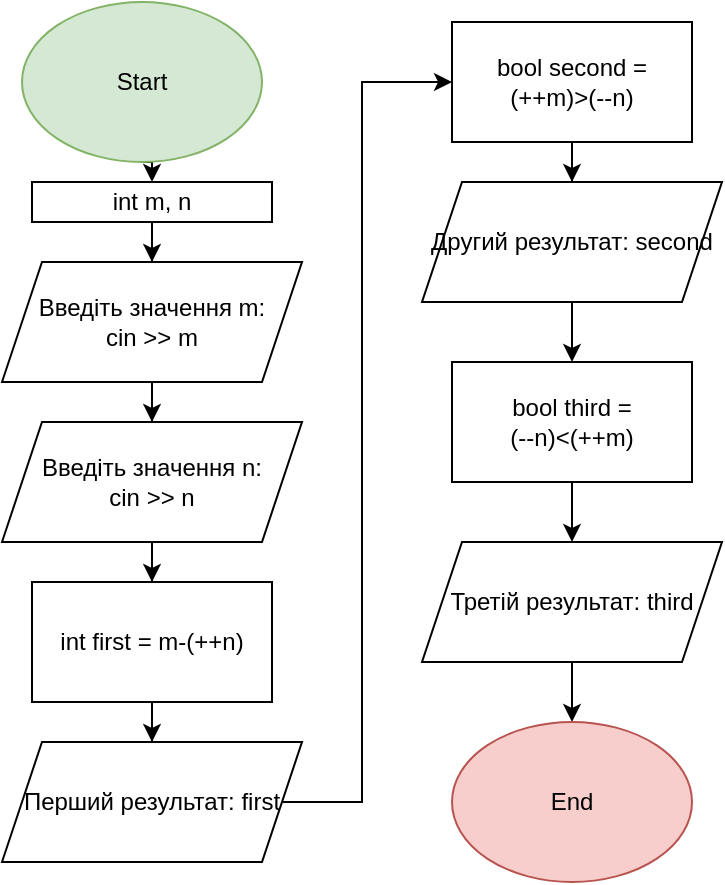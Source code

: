 <mxfile version="24.8.1">
  <diagram name="Страница — 1" id="kjTSDHA-J_qPaRx5PxwT">
    <mxGraphModel dx="1434" dy="772" grid="1" gridSize="10" guides="1" tooltips="1" connect="1" arrows="1" fold="1" page="1" pageScale="1" pageWidth="827" pageHeight="1169" math="0" shadow="0">
      <root>
        <mxCell id="0" />
        <mxCell id="1" parent="0" />
        <mxCell id="uAy5AUA6yF6CO0cKLSTH-4" style="edgeStyle=orthogonalEdgeStyle;rounded=0;orthogonalLoop=1;jettySize=auto;html=1;exitX=0.5;exitY=1;exitDx=0;exitDy=0;entryX=0.5;entryY=0;entryDx=0;entryDy=0;" edge="1" parent="1" source="uAy5AUA6yF6CO0cKLSTH-1" target="uAy5AUA6yF6CO0cKLSTH-2">
          <mxGeometry relative="1" as="geometry" />
        </mxCell>
        <mxCell id="uAy5AUA6yF6CO0cKLSTH-1" value="Start" style="ellipse;whiteSpace=wrap;html=1;fillColor=#d5e8d4;strokeColor=#82b366;" vertex="1" parent="1">
          <mxGeometry x="10" width="120" height="80" as="geometry" />
        </mxCell>
        <mxCell id="uAy5AUA6yF6CO0cKLSTH-6" value="" style="edgeStyle=orthogonalEdgeStyle;rounded=0;orthogonalLoop=1;jettySize=auto;html=1;" edge="1" parent="1" source="uAy5AUA6yF6CO0cKLSTH-2" target="uAy5AUA6yF6CO0cKLSTH-5">
          <mxGeometry relative="1" as="geometry" />
        </mxCell>
        <mxCell id="uAy5AUA6yF6CO0cKLSTH-2" value="int m, n" style="rounded=0;whiteSpace=wrap;html=1;" vertex="1" parent="1">
          <mxGeometry x="15" y="90" width="120" height="20" as="geometry" />
        </mxCell>
        <mxCell id="uAy5AUA6yF6CO0cKLSTH-8" value="" style="edgeStyle=orthogonalEdgeStyle;rounded=0;orthogonalLoop=1;jettySize=auto;html=1;" edge="1" parent="1" source="uAy5AUA6yF6CO0cKLSTH-5" target="uAy5AUA6yF6CO0cKLSTH-7">
          <mxGeometry relative="1" as="geometry" />
        </mxCell>
        <mxCell id="uAy5AUA6yF6CO0cKLSTH-5" value="Введіть значення m:&lt;br&gt;cin &amp;gt;&amp;gt; m" style="shape=parallelogram;perimeter=parallelogramPerimeter;whiteSpace=wrap;html=1;fixedSize=1;rounded=0;" vertex="1" parent="1">
          <mxGeometry y="130" width="150" height="60" as="geometry" />
        </mxCell>
        <mxCell id="uAy5AUA6yF6CO0cKLSTH-10" value="" style="edgeStyle=orthogonalEdgeStyle;rounded=0;orthogonalLoop=1;jettySize=auto;html=1;" edge="1" parent="1" source="uAy5AUA6yF6CO0cKLSTH-7" target="uAy5AUA6yF6CO0cKLSTH-9">
          <mxGeometry relative="1" as="geometry" />
        </mxCell>
        <mxCell id="uAy5AUA6yF6CO0cKLSTH-7" value="Введіть значення n:&lt;br&gt;cin &amp;gt;&amp;gt; n" style="shape=parallelogram;perimeter=parallelogramPerimeter;whiteSpace=wrap;html=1;fixedSize=1;rounded=0;" vertex="1" parent="1">
          <mxGeometry y="210" width="150" height="60" as="geometry" />
        </mxCell>
        <mxCell id="uAy5AUA6yF6CO0cKLSTH-12" value="" style="edgeStyle=orthogonalEdgeStyle;rounded=0;orthogonalLoop=1;jettySize=auto;html=1;" edge="1" parent="1" source="uAy5AUA6yF6CO0cKLSTH-9" target="uAy5AUA6yF6CO0cKLSTH-11">
          <mxGeometry relative="1" as="geometry" />
        </mxCell>
        <mxCell id="uAy5AUA6yF6CO0cKLSTH-9" value="int first = m-(++n)" style="whiteSpace=wrap;html=1;rounded=0;" vertex="1" parent="1">
          <mxGeometry x="15" y="290" width="120" height="60" as="geometry" />
        </mxCell>
        <mxCell id="uAy5AUA6yF6CO0cKLSTH-14" value="" style="edgeStyle=orthogonalEdgeStyle;rounded=0;orthogonalLoop=1;jettySize=auto;html=1;entryX=0;entryY=0.5;entryDx=0;entryDy=0;" edge="1" parent="1" source="uAy5AUA6yF6CO0cKLSTH-11" target="uAy5AUA6yF6CO0cKLSTH-13">
          <mxGeometry relative="1" as="geometry">
            <Array as="points">
              <mxPoint x="180" y="400" />
              <mxPoint x="180" y="40" />
            </Array>
          </mxGeometry>
        </mxCell>
        <mxCell id="uAy5AUA6yF6CO0cKLSTH-11" value="Перший результат: first" style="shape=parallelogram;perimeter=parallelogramPerimeter;whiteSpace=wrap;html=1;fixedSize=1;rounded=0;" vertex="1" parent="1">
          <mxGeometry y="370" width="150" height="60" as="geometry" />
        </mxCell>
        <mxCell id="uAy5AUA6yF6CO0cKLSTH-25" value="" style="edgeStyle=orthogonalEdgeStyle;rounded=0;orthogonalLoop=1;jettySize=auto;html=1;" edge="1" parent="1" source="uAy5AUA6yF6CO0cKLSTH-13" target="uAy5AUA6yF6CO0cKLSTH-15">
          <mxGeometry relative="1" as="geometry" />
        </mxCell>
        <mxCell id="uAy5AUA6yF6CO0cKLSTH-13" value="bool second =&lt;br&gt;(++m)&amp;gt;(--n)" style="whiteSpace=wrap;html=1;rounded=0;" vertex="1" parent="1">
          <mxGeometry x="225" y="10" width="120" height="60" as="geometry" />
        </mxCell>
        <mxCell id="uAy5AUA6yF6CO0cKLSTH-18" value="" style="edgeStyle=orthogonalEdgeStyle;rounded=0;orthogonalLoop=1;jettySize=auto;html=1;" edge="1" parent="1" source="uAy5AUA6yF6CO0cKLSTH-15" target="uAy5AUA6yF6CO0cKLSTH-17">
          <mxGeometry relative="1" as="geometry" />
        </mxCell>
        <mxCell id="uAy5AUA6yF6CO0cKLSTH-15" value="Другий результат: second" style="shape=parallelogram;perimeter=parallelogramPerimeter;whiteSpace=wrap;html=1;fixedSize=1;rounded=0;" vertex="1" parent="1">
          <mxGeometry x="210" y="90" width="150" height="60" as="geometry" />
        </mxCell>
        <mxCell id="uAy5AUA6yF6CO0cKLSTH-20" value="" style="edgeStyle=orthogonalEdgeStyle;rounded=0;orthogonalLoop=1;jettySize=auto;html=1;" edge="1" parent="1" source="uAy5AUA6yF6CO0cKLSTH-17" target="uAy5AUA6yF6CO0cKLSTH-19">
          <mxGeometry relative="1" as="geometry" />
        </mxCell>
        <mxCell id="uAy5AUA6yF6CO0cKLSTH-17" value="bool third =&lt;br&gt;(--n)&amp;lt;(++m)" style="whiteSpace=wrap;html=1;rounded=0;" vertex="1" parent="1">
          <mxGeometry x="225" y="180" width="120" height="60" as="geometry" />
        </mxCell>
        <mxCell id="uAy5AUA6yF6CO0cKLSTH-22" value="" style="edgeStyle=orthogonalEdgeStyle;rounded=0;orthogonalLoop=1;jettySize=auto;html=1;" edge="1" parent="1" source="uAy5AUA6yF6CO0cKLSTH-19" target="uAy5AUA6yF6CO0cKLSTH-21">
          <mxGeometry relative="1" as="geometry" />
        </mxCell>
        <mxCell id="uAy5AUA6yF6CO0cKLSTH-19" value="Третій результат: third" style="shape=parallelogram;perimeter=parallelogramPerimeter;whiteSpace=wrap;html=1;fixedSize=1;rounded=0;" vertex="1" parent="1">
          <mxGeometry x="210" y="270" width="150" height="60" as="geometry" />
        </mxCell>
        <mxCell id="uAy5AUA6yF6CO0cKLSTH-21" value="End" style="ellipse;whiteSpace=wrap;html=1;fillColor=#f8cecc;strokeColor=#b85450;" vertex="1" parent="1">
          <mxGeometry x="225" y="360" width="120" height="80" as="geometry" />
        </mxCell>
      </root>
    </mxGraphModel>
  </diagram>
</mxfile>
